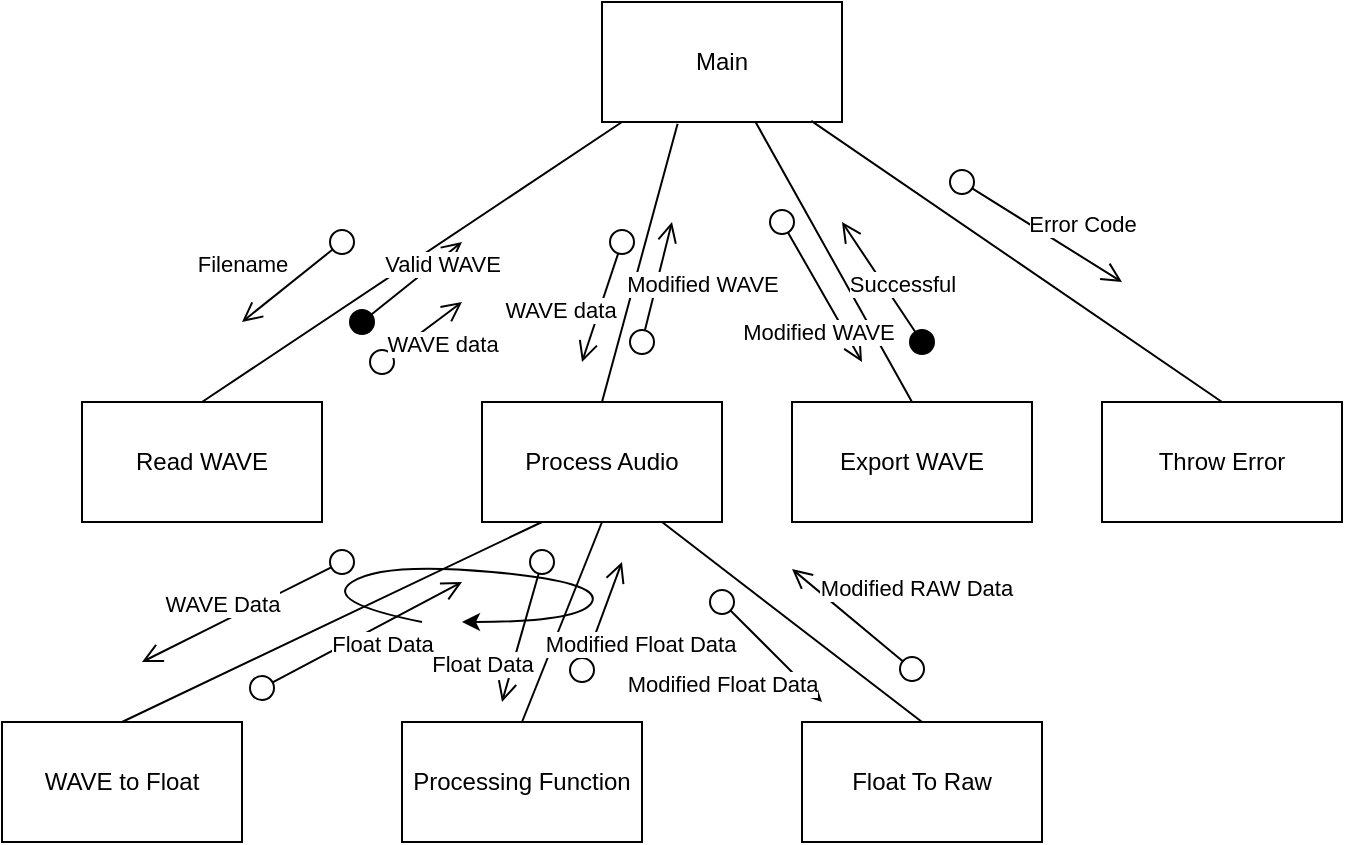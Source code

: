 <mxfile version="13.3.0" type="device"><diagram id="Hr3rM8U197JZtvq_Jw2d" name="Page-1"><mxGraphModel dx="815" dy="554" grid="1" gridSize="10" guides="1" tooltips="1" connect="1" arrows="1" fold="1" page="1" pageScale="1" pageWidth="1169" pageHeight="827" math="0" shadow="0"><root><mxCell id="0"/><mxCell id="1" parent="0"/><mxCell id="5u3KAeAB88Wn5KPebQqu-1" value="Main" style="rounded=0;whiteSpace=wrap;html=1;" vertex="1" parent="1"><mxGeometry x="490" y="80" width="120" height="60" as="geometry"/></mxCell><mxCell id="5u3KAeAB88Wn5KPebQqu-2" value="Read WAVE" style="rounded=0;whiteSpace=wrap;html=1;" vertex="1" parent="1"><mxGeometry x="230" y="280" width="120" height="60" as="geometry"/></mxCell><mxCell id="5u3KAeAB88Wn5KPebQqu-3" value="Process Audio" style="rounded=0;whiteSpace=wrap;html=1;" vertex="1" parent="1"><mxGeometry x="430" y="280" width="120" height="60" as="geometry"/></mxCell><mxCell id="5u3KAeAB88Wn5KPebQqu-4" value="Export WAVE" style="rounded=0;whiteSpace=wrap;html=1;" vertex="1" parent="1"><mxGeometry x="585" y="280" width="120" height="60" as="geometry"/></mxCell><mxCell id="5u3KAeAB88Wn5KPebQqu-5" value="Throw Error" style="rounded=0;whiteSpace=wrap;html=1;" vertex="1" parent="1"><mxGeometry x="740" y="280" width="120" height="60" as="geometry"/></mxCell><mxCell id="5u3KAeAB88Wn5KPebQqu-6" value="Filename" style="html=1;verticalAlign=bottom;startArrow=oval;startFill=0;endArrow=open;startSize=12;endSize=8;strokeWidth=1;" edge="1" parent="1"><mxGeometry x="0.61" y="-16" width="80" relative="1" as="geometry"><mxPoint x="360" y="200" as="sourcePoint"/><mxPoint x="310" y="240" as="targetPoint"/><mxPoint as="offset"/></mxGeometry></mxCell><mxCell id="5u3KAeAB88Wn5KPebQqu-8" value="" style="endArrow=none;html=1;strokeWidth=1;exitX=0.5;exitY=0;exitDx=0;exitDy=0;" edge="1" parent="1" source="5u3KAeAB88Wn5KPebQqu-2"><mxGeometry width="50" height="50" relative="1" as="geometry"><mxPoint x="450" y="190" as="sourcePoint"/><mxPoint x="500" y="140" as="targetPoint"/></mxGeometry></mxCell><mxCell id="5u3KAeAB88Wn5KPebQqu-9" value="" style="endArrow=none;html=1;strokeWidth=1;entryX=0.315;entryY=1.014;entryDx=0;entryDy=0;exitX=0.5;exitY=0;exitDx=0;exitDy=0;entryPerimeter=0;" edge="1" parent="1" source="5u3KAeAB88Wn5KPebQqu-3" target="5u3KAeAB88Wn5KPebQqu-1"><mxGeometry width="50" height="50" relative="1" as="geometry"><mxPoint x="540" y="220" as="sourcePoint"/><mxPoint x="590" y="170" as="targetPoint"/></mxGeometry></mxCell><mxCell id="5u3KAeAB88Wn5KPebQqu-11" value="" style="endArrow=none;html=1;strokeWidth=1;exitX=0.5;exitY=0;exitDx=0;exitDy=0;" edge="1" parent="1" source="5u3KAeAB88Wn5KPebQqu-4" target="5u3KAeAB88Wn5KPebQqu-1"><mxGeometry width="50" height="50" relative="1" as="geometry"><mxPoint x="550" y="230" as="sourcePoint"/><mxPoint x="600" y="180" as="targetPoint"/></mxGeometry></mxCell><mxCell id="5u3KAeAB88Wn5KPebQqu-12" value="" style="endArrow=none;html=1;strokeWidth=1;entryX=0.872;entryY=0.991;entryDx=0;entryDy=0;entryPerimeter=0;exitX=0.5;exitY=0;exitDx=0;exitDy=0;" edge="1" parent="1" source="5u3KAeAB88Wn5KPebQqu-5" target="5u3KAeAB88Wn5KPebQqu-1"><mxGeometry width="50" height="50" relative="1" as="geometry"><mxPoint x="690" y="230" as="sourcePoint"/><mxPoint x="740" y="180" as="targetPoint"/></mxGeometry></mxCell><mxCell id="5u3KAeAB88Wn5KPebQqu-13" value="Valid WAVE" style="html=1;verticalAlign=bottom;startArrow=oval;startFill=1;endArrow=open;startSize=12;endSize=8;strokeWidth=1;" edge="1" parent="1"><mxGeometry x="0.366" y="-9" width="80" relative="1" as="geometry"><mxPoint x="370" y="240" as="sourcePoint"/><mxPoint x="420" y="200" as="targetPoint"/><mxPoint as="offset"/></mxGeometry></mxCell><mxCell id="5u3KAeAB88Wn5KPebQqu-15" value="WAVE data" style="html=1;verticalAlign=bottom;startArrow=oval;startFill=0;endArrow=open;startSize=12;endSize=8;strokeWidth=1;" edge="1" parent="1"><mxGeometry x="0.61" y="-16" width="80" relative="1" as="geometry"><mxPoint x="500" y="200" as="sourcePoint"/><mxPoint x="480" y="260" as="targetPoint"/><mxPoint as="offset"/></mxGeometry></mxCell><mxCell id="5u3KAeAB88Wn5KPebQqu-16" value="Modified WAVE" style="html=1;verticalAlign=bottom;startArrow=oval;startFill=0;endArrow=open;startSize=12;endSize=8;strokeWidth=1;" edge="1" parent="1"><mxGeometry x="-0.137" y="-24" width="80" relative="1" as="geometry"><mxPoint x="510" y="250" as="sourcePoint"/><mxPoint x="525" y="190" as="targetPoint"/><mxPoint as="offset"/></mxGeometry></mxCell><mxCell id="5u3KAeAB88Wn5KPebQqu-17" value="Modified WAVE" style="html=1;verticalAlign=bottom;startArrow=oval;startFill=0;endArrow=open;startSize=12;endSize=8;strokeWidth=1;" edge="1" parent="1"><mxGeometry x="0.61" y="-16" width="80" relative="1" as="geometry"><mxPoint x="580" y="190" as="sourcePoint"/><mxPoint x="620" y="260" as="targetPoint"/><mxPoint as="offset"/></mxGeometry></mxCell><mxCell id="5u3KAeAB88Wn5KPebQqu-19" value="Successful" style="html=1;verticalAlign=bottom;startArrow=oval;startFill=1;endArrow=open;startSize=12;endSize=8;strokeWidth=1;" edge="1" parent="1"><mxGeometry x="-0.385" y="-3" width="80" relative="1" as="geometry"><mxPoint x="650" y="250" as="sourcePoint"/><mxPoint x="610" y="190" as="targetPoint"/><mxPoint as="offset"/></mxGeometry></mxCell><mxCell id="5u3KAeAB88Wn5KPebQqu-22" value="Error Code" style="html=1;verticalAlign=bottom;startArrow=oval;startFill=0;endArrow=open;startSize=12;endSize=8;strokeWidth=1;" edge="1" parent="1"><mxGeometry x="0.416" y="6" width="80" relative="1" as="geometry"><mxPoint x="670" y="170" as="sourcePoint"/><mxPoint x="750" y="220" as="targetPoint"/><mxPoint as="offset"/></mxGeometry></mxCell><mxCell id="5u3KAeAB88Wn5KPebQqu-23" value="WAVE to Float" style="rounded=0;whiteSpace=wrap;html=1;" vertex="1" parent="1"><mxGeometry x="190" y="440" width="120" height="60" as="geometry"/></mxCell><mxCell id="5u3KAeAB88Wn5KPebQqu-25" value="Processing Function" style="rounded=0;whiteSpace=wrap;html=1;" vertex="1" parent="1"><mxGeometry x="390" y="440" width="120" height="60" as="geometry"/></mxCell><mxCell id="5u3KAeAB88Wn5KPebQqu-26" value="Float To Raw" style="rounded=0;whiteSpace=wrap;html=1;" vertex="1" parent="1"><mxGeometry x="590" y="440" width="120" height="60" as="geometry"/></mxCell><mxCell id="5u3KAeAB88Wn5KPebQqu-30" value="WAVE Data" style="html=1;verticalAlign=bottom;startArrow=oval;startFill=0;endArrow=open;startSize=12;endSize=8;strokeWidth=1;" edge="1" parent="1"><mxGeometry x="0.2" width="80" relative="1" as="geometry"><mxPoint x="360" y="360" as="sourcePoint"/><mxPoint x="260" y="410" as="targetPoint"/><mxPoint as="offset"/></mxGeometry></mxCell><mxCell id="5u3KAeAB88Wn5KPebQqu-36" value="" style="endArrow=none;html=1;strokeWidth=1;entryX=0.25;entryY=1;entryDx=0;entryDy=0;exitX=0.5;exitY=0;exitDx=0;exitDy=0;" edge="1" parent="1" source="5u3KAeAB88Wn5KPebQqu-23" target="5u3KAeAB88Wn5KPebQqu-3"><mxGeometry width="50" height="50" relative="1" as="geometry"><mxPoint x="400" y="420" as="sourcePoint"/><mxPoint x="450" y="370" as="targetPoint"/></mxGeometry></mxCell><mxCell id="5u3KAeAB88Wn5KPebQqu-37" value="" style="endArrow=none;html=1;strokeWidth=1;entryX=0.5;entryY=1;entryDx=0;entryDy=0;exitX=0.5;exitY=0;exitDx=0;exitDy=0;" edge="1" parent="1" source="5u3KAeAB88Wn5KPebQqu-25" target="5u3KAeAB88Wn5KPebQqu-3"><mxGeometry width="50" height="50" relative="1" as="geometry"><mxPoint x="440" y="410" as="sourcePoint"/><mxPoint x="490" y="360" as="targetPoint"/></mxGeometry></mxCell><mxCell id="5u3KAeAB88Wn5KPebQqu-38" value="" style="endArrow=none;html=1;strokeWidth=1;entryX=0.75;entryY=1;entryDx=0;entryDy=0;exitX=0.5;exitY=0;exitDx=0;exitDy=0;" edge="1" parent="1" source="5u3KAeAB88Wn5KPebQqu-26" target="5u3KAeAB88Wn5KPebQqu-3"><mxGeometry width="50" height="50" relative="1" as="geometry"><mxPoint x="530" y="410" as="sourcePoint"/><mxPoint x="580" y="360" as="targetPoint"/></mxGeometry></mxCell><mxCell id="5u3KAeAB88Wn5KPebQqu-41" value="" style="curved=1;endArrow=classic;html=1;strokeWidth=1;" edge="1" parent="1"><mxGeometry width="50" height="50" relative="1" as="geometry"><mxPoint x="400" y="390" as="sourcePoint"/><mxPoint x="420" y="390" as="targetPoint"/><Array as="points"><mxPoint x="350" y="380"/><mxPoint x="380" y="360"/><mxPoint x="490" y="370"/><mxPoint x="480" y="390"/></Array></mxGeometry></mxCell><mxCell id="5u3KAeAB88Wn5KPebQqu-43" value="Float Data" style="html=1;verticalAlign=bottom;startArrow=oval;startFill=0;endArrow=open;startSize=12;endSize=8;strokeWidth=1;" edge="1" parent="1"><mxGeometry x="0.811" y="-12" width="80" relative="1" as="geometry"><mxPoint x="460" y="360" as="sourcePoint"/><mxPoint x="440" y="430" as="targetPoint"/><mxPoint as="offset"/></mxGeometry></mxCell><mxCell id="5u3KAeAB88Wn5KPebQqu-44" value="Float Data" style="html=1;verticalAlign=bottom;startArrow=oval;startFill=0;endArrow=open;startSize=12;endSize=8;strokeWidth=1;" edge="1" parent="1"><mxGeometry x="0.044" y="-17" width="80" relative="1" as="geometry"><mxPoint x="320" y="423" as="sourcePoint"/><mxPoint x="420" y="370" as="targetPoint"/><mxPoint as="offset"/></mxGeometry></mxCell><mxCell id="5u3KAeAB88Wn5KPebQqu-45" value="Modified Float Data" style="html=1;verticalAlign=bottom;startArrow=oval;startFill=0;endArrow=open;startSize=12;endSize=8;strokeWidth=1;" edge="1" parent="1"><mxGeometry x="-0.528" y="-26" width="80" relative="1" as="geometry"><mxPoint x="480" y="414" as="sourcePoint"/><mxPoint x="500" y="360" as="targetPoint"/><mxPoint as="offset"/></mxGeometry></mxCell><mxCell id="5u3KAeAB88Wn5KPebQqu-46" value="Modified RAW Data" style="html=1;verticalAlign=bottom;startArrow=oval;startFill=0;endArrow=open;startSize=12;endSize=8;strokeWidth=1;" edge="1" parent="1"><mxGeometry x="-0.528" y="-26" width="80" relative="1" as="geometry"><mxPoint x="645" y="413.5" as="sourcePoint"/><mxPoint x="585" y="363.5" as="targetPoint"/><mxPoint as="offset"/></mxGeometry></mxCell><mxCell id="5u3KAeAB88Wn5KPebQqu-47" value="Modified Float Data" style="html=1;verticalAlign=bottom;startArrow=oval;startFill=0;endArrow=open;startSize=12;endSize=8;strokeWidth=1;" edge="1" parent="1"><mxGeometry y="-35" width="80" relative="1" as="geometry"><mxPoint x="550" y="380" as="sourcePoint"/><mxPoint x="600" y="430" as="targetPoint"/><mxPoint as="offset"/></mxGeometry></mxCell><mxCell id="5u3KAeAB88Wn5KPebQqu-48" value="WAVE data" style="html=1;verticalAlign=bottom;startArrow=oval;startFill=0;endArrow=open;startSize=12;endSize=8;strokeWidth=1;" edge="1" parent="1"><mxGeometry x="-0.04" y="-18" width="80" relative="1" as="geometry"><mxPoint x="380" y="260" as="sourcePoint"/><mxPoint x="420" y="230" as="targetPoint"/><mxPoint as="offset"/></mxGeometry></mxCell></root></mxGraphModel></diagram></mxfile>